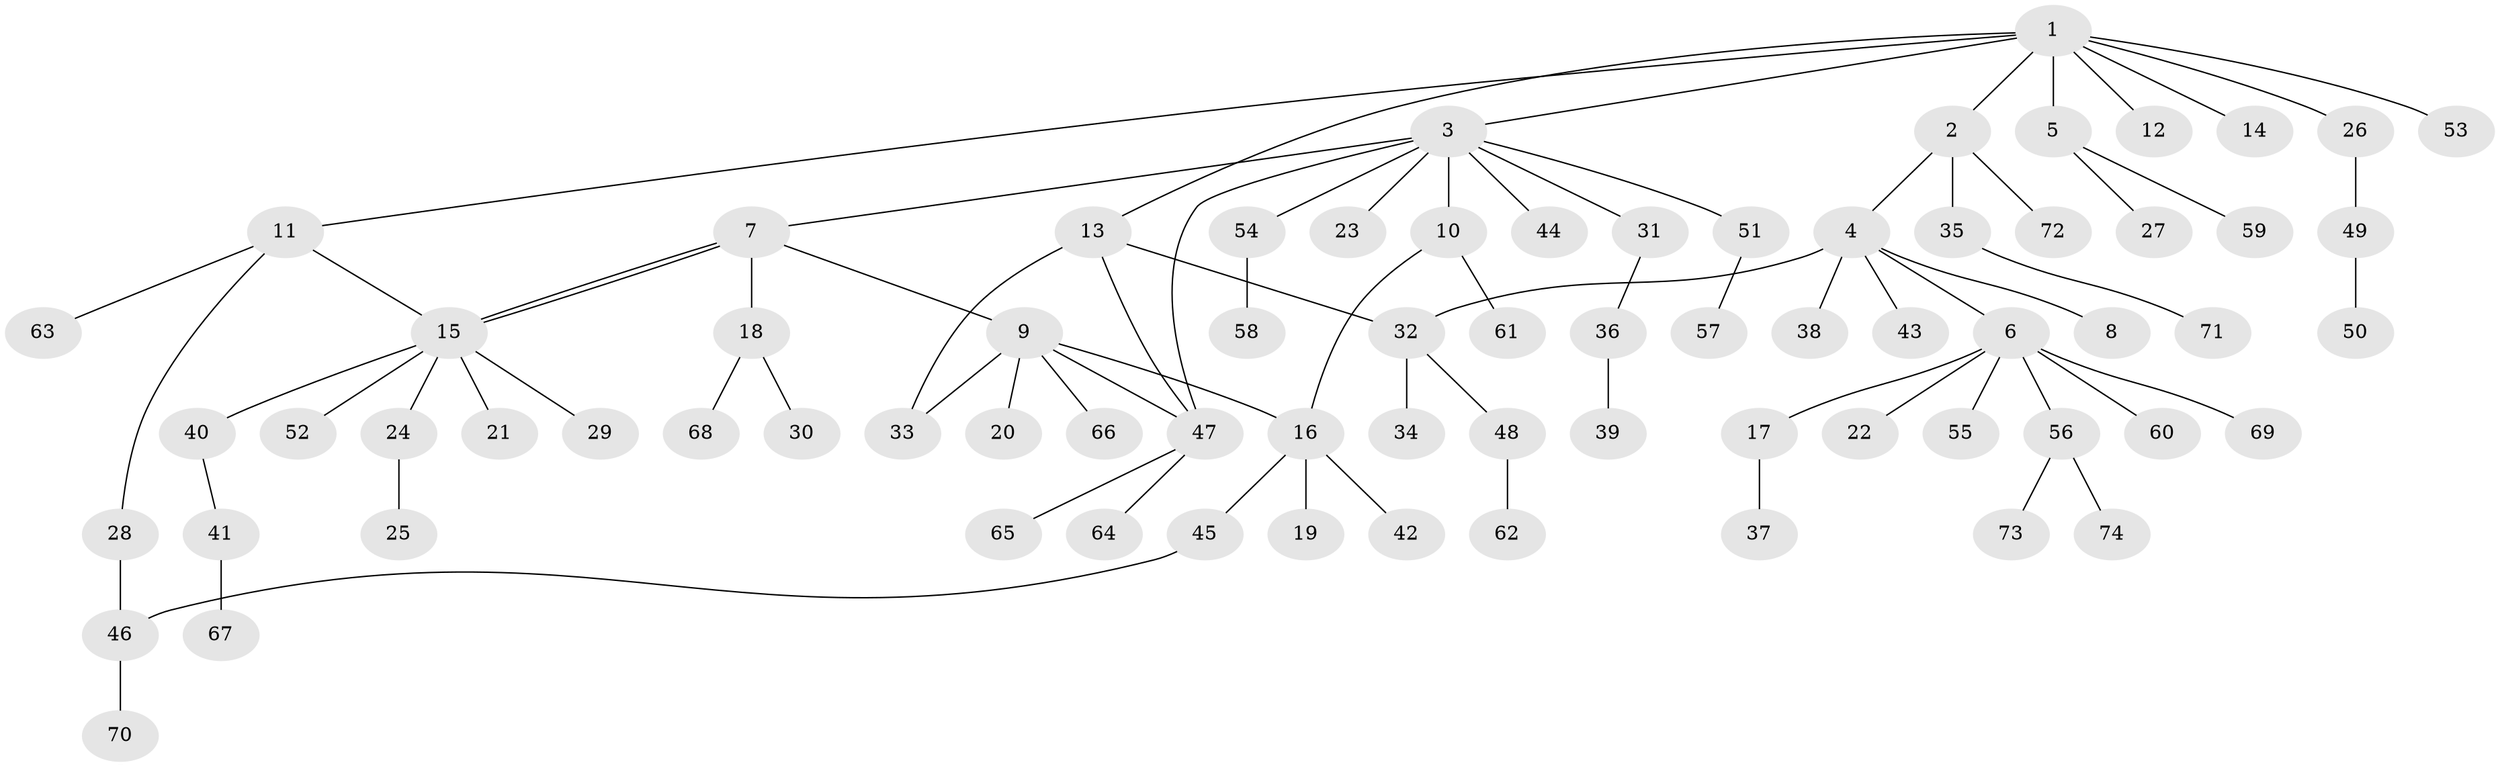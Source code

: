 // coarse degree distribution, {4: 0.10810810810810811, 5: 0.05405405405405406, 1: 0.4594594594594595, 3: 0.13513513513513514, 2: 0.1891891891891892, 7: 0.05405405405405406}
// Generated by graph-tools (version 1.1) at 2025/36/03/04/25 23:36:53]
// undirected, 74 vertices, 81 edges
graph export_dot {
  node [color=gray90,style=filled];
  1;
  2;
  3;
  4;
  5;
  6;
  7;
  8;
  9;
  10;
  11;
  12;
  13;
  14;
  15;
  16;
  17;
  18;
  19;
  20;
  21;
  22;
  23;
  24;
  25;
  26;
  27;
  28;
  29;
  30;
  31;
  32;
  33;
  34;
  35;
  36;
  37;
  38;
  39;
  40;
  41;
  42;
  43;
  44;
  45;
  46;
  47;
  48;
  49;
  50;
  51;
  52;
  53;
  54;
  55;
  56;
  57;
  58;
  59;
  60;
  61;
  62;
  63;
  64;
  65;
  66;
  67;
  68;
  69;
  70;
  71;
  72;
  73;
  74;
  1 -- 2;
  1 -- 3;
  1 -- 5;
  1 -- 11;
  1 -- 12;
  1 -- 13;
  1 -- 14;
  1 -- 26;
  1 -- 53;
  2 -- 4;
  2 -- 35;
  2 -- 72;
  3 -- 7;
  3 -- 10;
  3 -- 23;
  3 -- 31;
  3 -- 44;
  3 -- 47;
  3 -- 51;
  3 -- 54;
  4 -- 6;
  4 -- 8;
  4 -- 32;
  4 -- 38;
  4 -- 43;
  5 -- 27;
  5 -- 59;
  6 -- 17;
  6 -- 22;
  6 -- 55;
  6 -- 56;
  6 -- 60;
  6 -- 69;
  7 -- 9;
  7 -- 15;
  7 -- 15;
  7 -- 18;
  9 -- 16;
  9 -- 20;
  9 -- 33;
  9 -- 47;
  9 -- 66;
  10 -- 16;
  10 -- 61;
  11 -- 15;
  11 -- 28;
  11 -- 63;
  13 -- 32;
  13 -- 33;
  13 -- 47;
  15 -- 21;
  15 -- 24;
  15 -- 29;
  15 -- 40;
  15 -- 52;
  16 -- 19;
  16 -- 42;
  16 -- 45;
  17 -- 37;
  18 -- 30;
  18 -- 68;
  24 -- 25;
  26 -- 49;
  28 -- 46;
  31 -- 36;
  32 -- 34;
  32 -- 48;
  35 -- 71;
  36 -- 39;
  40 -- 41;
  41 -- 67;
  45 -- 46;
  46 -- 70;
  47 -- 64;
  47 -- 65;
  48 -- 62;
  49 -- 50;
  51 -- 57;
  54 -- 58;
  56 -- 73;
  56 -- 74;
}
